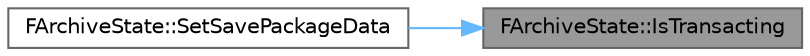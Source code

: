 digraph "FArchiveState::IsTransacting"
{
 // INTERACTIVE_SVG=YES
 // LATEX_PDF_SIZE
  bgcolor="transparent";
  edge [fontname=Helvetica,fontsize=10,labelfontname=Helvetica,labelfontsize=10];
  node [fontname=Helvetica,fontsize=10,shape=box,height=0.2,width=0.4];
  rankdir="RL";
  Node1 [id="Node000001",label="FArchiveState::IsTransacting",height=0.2,width=0.4,color="gray40", fillcolor="grey60", style="filled", fontcolor="black",tooltip="Returns true if this archive is transacting, which is used to keep track of changes to objects for th..."];
  Node1 -> Node2 [id="edge1_Node000001_Node000002",dir="back",color="steelblue1",style="solid",tooltip=" "];
  Node2 [id="Node000002",label="FArchiveState::SetSavePackageData",height=0.2,width=0.4,color="grey40", fillcolor="white", style="filled",URL="$d8/dea/structFArchiveState.html#a2b64385f806ad70f6e8d037f57160eec",tooltip="Marks that this archive is one of the archives used by SavePackage, and provides access to data and f..."];
}
